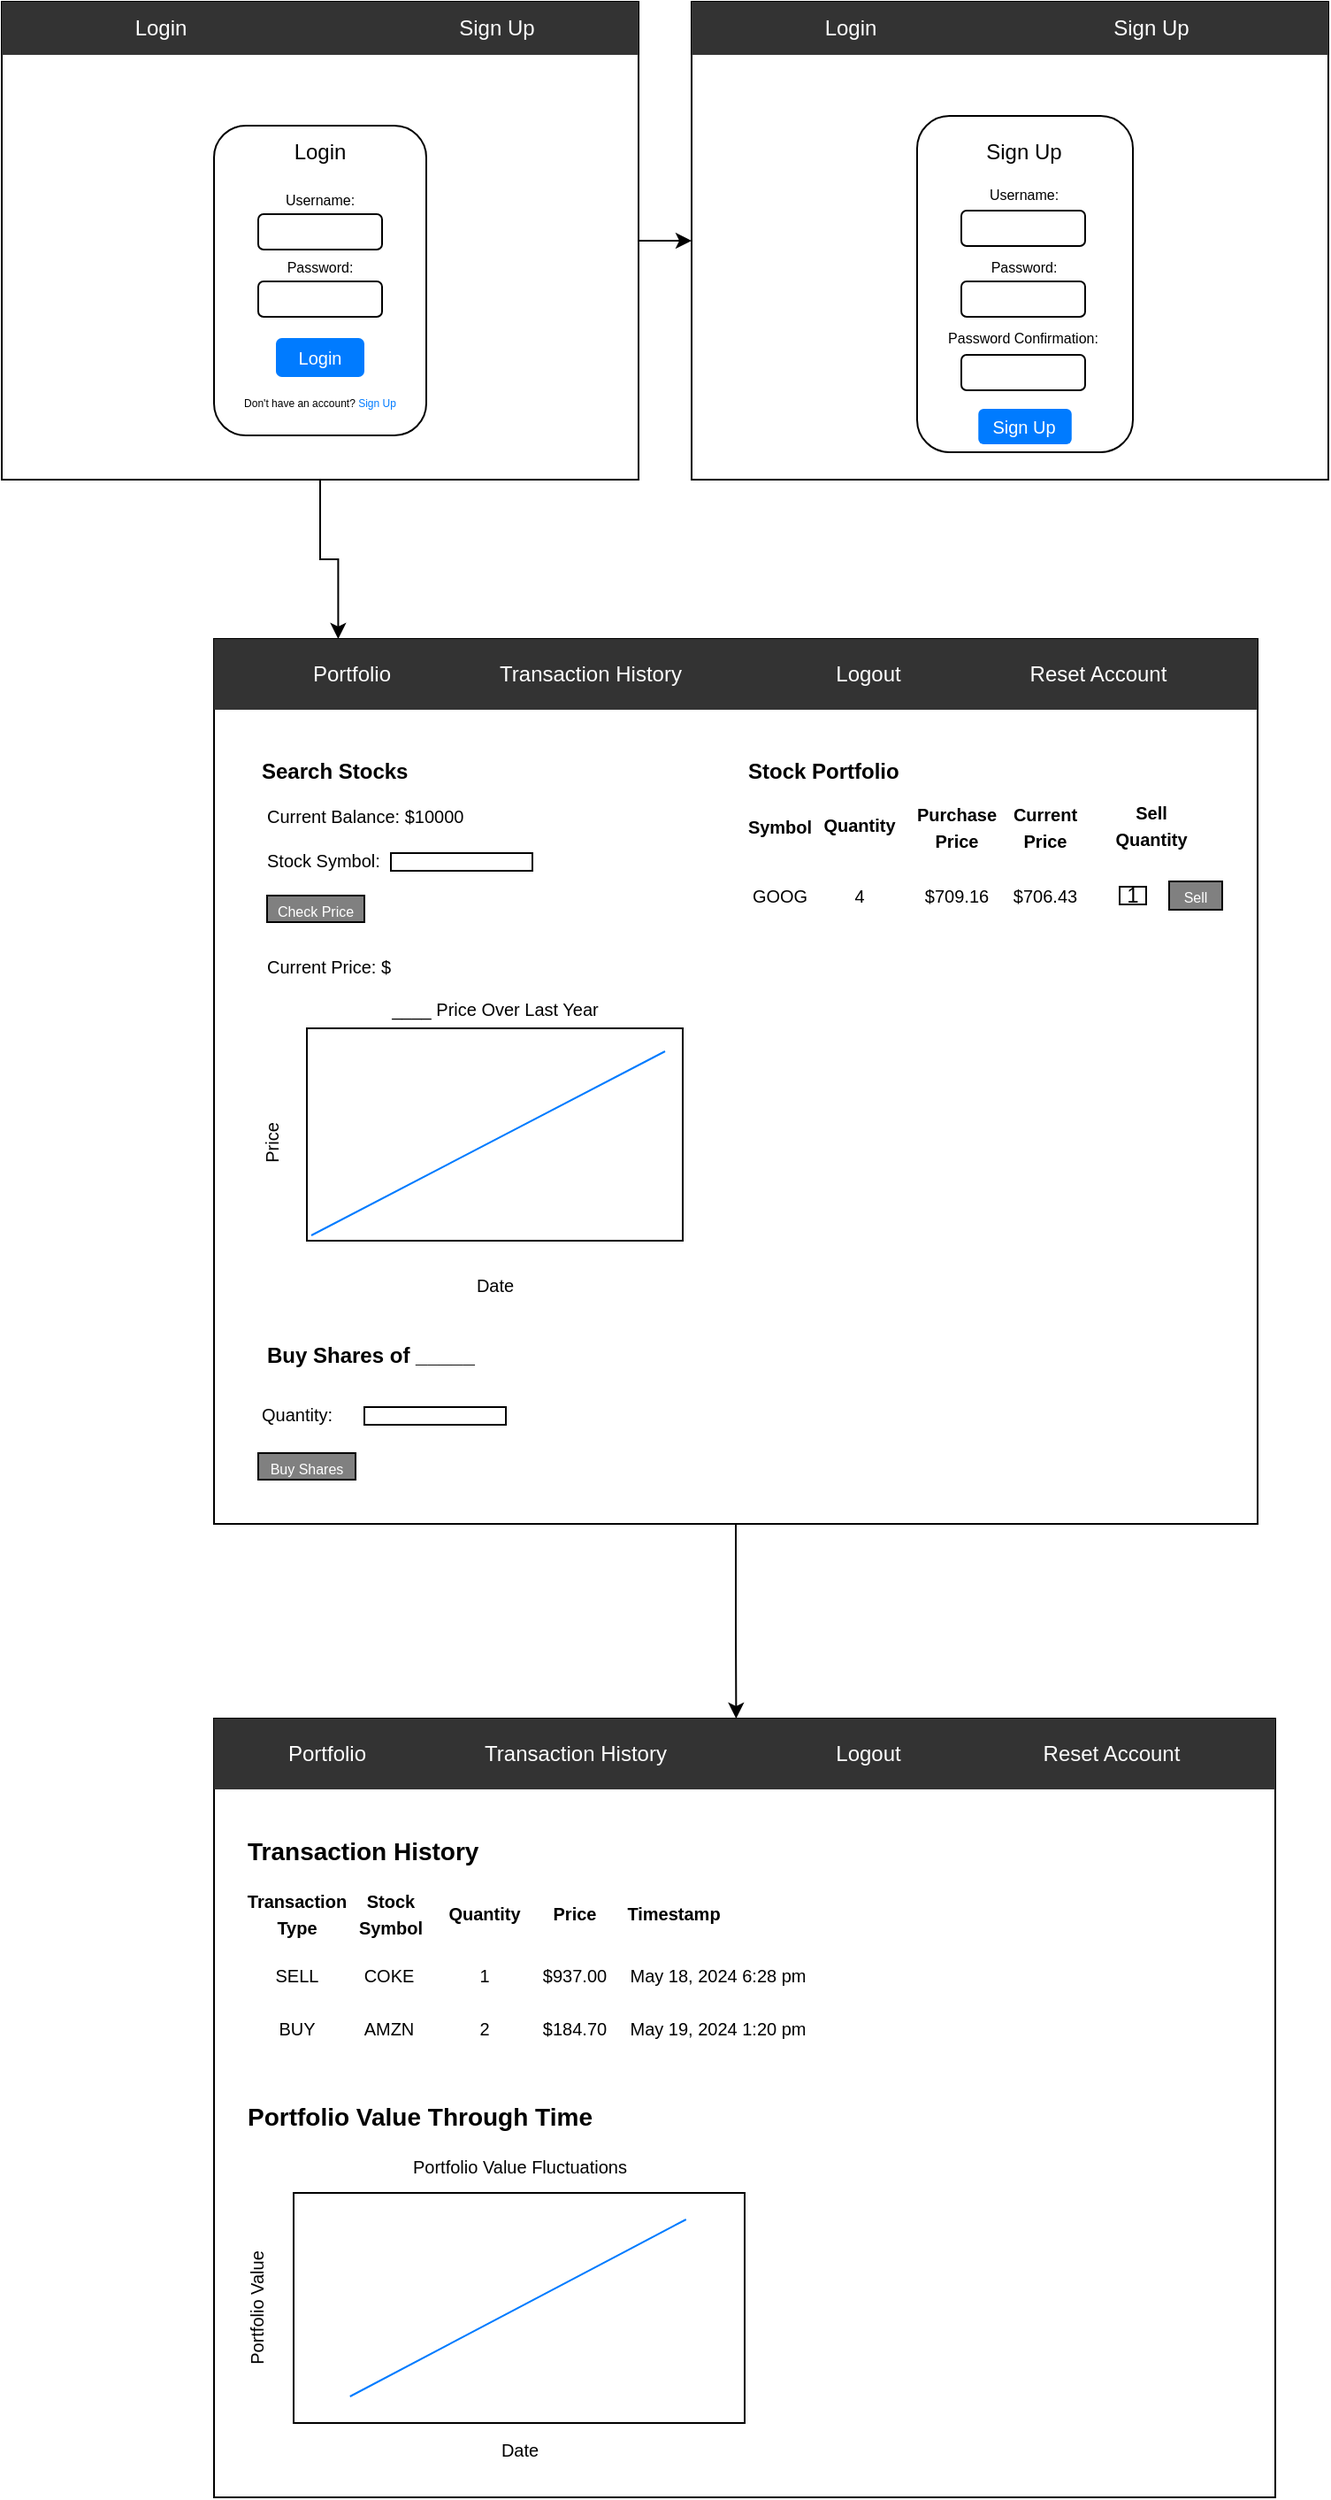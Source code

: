 <mxfile version="24.2.7" type="github">
  <diagram name="Page-1" id="GBpywzXx9X7mlj_AOQqi">
    <mxGraphModel dx="1140" dy="686" grid="1" gridSize="10" guides="1" tooltips="1" connect="1" arrows="1" fold="1" page="1" pageScale="1" pageWidth="850" pageHeight="1100" math="0" shadow="0">
      <root>
        <mxCell id="0" />
        <mxCell id="1" parent="0" />
        <mxCell id="Su9zjxDqTyKbYKj4JAG7-88" style="edgeStyle=orthogonalEdgeStyle;rounded=0;orthogonalLoop=1;jettySize=auto;html=1;exitX=1;exitY=0.5;exitDx=0;exitDy=0;entryX=0;entryY=0.5;entryDx=0;entryDy=0;" edge="1" parent="1" source="Su9zjxDqTyKbYKj4JAG7-1" target="Su9zjxDqTyKbYKj4JAG7-72">
          <mxGeometry relative="1" as="geometry" />
        </mxCell>
        <mxCell id="Su9zjxDqTyKbYKj4JAG7-1" value="" style="rounded=0;whiteSpace=wrap;html=1;strokeColor=default;" vertex="1" parent="1">
          <mxGeometry x="50" y="30" width="360" height="270" as="geometry" />
        </mxCell>
        <mxCell id="Su9zjxDqTyKbYKj4JAG7-2" value="" style="rounded=0;whiteSpace=wrap;html=1;fillColor=#333333;strokeColor=none;" vertex="1" parent="1">
          <mxGeometry x="50" y="30" width="360" height="30" as="geometry" />
        </mxCell>
        <mxCell id="Su9zjxDqTyKbYKj4JAG7-3" value="&lt;font color=&quot;#ffffff&quot;&gt;Login&lt;/font&gt;" style="text;html=1;align=center;verticalAlign=middle;whiteSpace=wrap;rounded=0;" vertex="1" parent="1">
          <mxGeometry x="110" y="30" width="60" height="30" as="geometry" />
        </mxCell>
        <mxCell id="Su9zjxDqTyKbYKj4JAG7-4" value="&lt;font color=&quot;#ffffff&quot;&gt;Sign Up&lt;/font&gt;" style="text;html=1;align=center;verticalAlign=middle;whiteSpace=wrap;rounded=0;" vertex="1" parent="1">
          <mxGeometry x="300" y="30" width="60" height="30" as="geometry" />
        </mxCell>
        <mxCell id="Su9zjxDqTyKbYKj4JAG7-6" value="" style="rounded=1;whiteSpace=wrap;html=1;rotation=90;" vertex="1" parent="1">
          <mxGeometry x="142.5" y="127.5" width="175" height="120" as="geometry" />
        </mxCell>
        <mxCell id="Su9zjxDqTyKbYKj4JAG7-7" value="Login" style="text;html=1;align=center;verticalAlign=middle;whiteSpace=wrap;rounded=0;" vertex="1" parent="1">
          <mxGeometry x="200" y="100" width="60" height="30" as="geometry" />
        </mxCell>
        <mxCell id="Su9zjxDqTyKbYKj4JAG7-9" value="" style="rounded=1;whiteSpace=wrap;html=1;" vertex="1" parent="1">
          <mxGeometry x="195" y="150" width="70" height="20" as="geometry" />
        </mxCell>
        <mxCell id="Su9zjxDqTyKbYKj4JAG7-10" value="" style="rounded=1;whiteSpace=wrap;html=1;" vertex="1" parent="1">
          <mxGeometry x="195" y="188" width="70" height="20" as="geometry" />
        </mxCell>
        <mxCell id="Su9zjxDqTyKbYKj4JAG7-11" value="&lt;font style=&quot;font-size: 8px;&quot;&gt;Username:&lt;/font&gt;" style="text;html=1;align=center;verticalAlign=middle;whiteSpace=wrap;rounded=0;" vertex="1" parent="1">
          <mxGeometry x="200" y="126" width="60" height="30" as="geometry" />
        </mxCell>
        <mxCell id="Su9zjxDqTyKbYKj4JAG7-12" value="&lt;font style=&quot;font-size: 8px;&quot;&gt;Password:&lt;/font&gt;" style="text;html=1;align=center;verticalAlign=middle;whiteSpace=wrap;rounded=0;" vertex="1" parent="1">
          <mxGeometry x="200" y="164" width="60" height="30" as="geometry" />
        </mxCell>
        <mxCell id="Su9zjxDqTyKbYKj4JAG7-13" value="" style="rounded=1;whiteSpace=wrap;html=1;strokeColor=none;fillColor=#007BFF;" vertex="1" parent="1">
          <mxGeometry x="205" y="220" width="50" height="22" as="geometry" />
        </mxCell>
        <mxCell id="Su9zjxDqTyKbYKj4JAG7-14" value="&lt;font style=&quot;font-size: 10px;&quot; color=&quot;#ffffff&quot;&gt;Login&lt;/font&gt;" style="text;html=1;align=center;verticalAlign=middle;whiteSpace=wrap;rounded=0;" vertex="1" parent="1">
          <mxGeometry x="200" y="216" width="60" height="30" as="geometry" />
        </mxCell>
        <mxCell id="Su9zjxDqTyKbYKj4JAG7-15" value="&lt;font style=&quot;font-size: 6px;&quot;&gt;Don&#39;t have an account? &lt;font color=&quot;#007bff&quot;&gt;Sign Up&lt;/font&gt;&lt;/font&gt;" style="text;html=1;align=center;verticalAlign=middle;whiteSpace=wrap;rounded=0;" vertex="1" parent="1">
          <mxGeometry x="175" y="240" width="110" height="30" as="geometry" />
        </mxCell>
        <mxCell id="Su9zjxDqTyKbYKj4JAG7-16" value="" style="rounded=0;whiteSpace=wrap;html=1;" vertex="1" parent="1">
          <mxGeometry x="170" y="390" width="590" height="500" as="geometry" />
        </mxCell>
        <mxCell id="Su9zjxDqTyKbYKj4JAG7-17" value="" style="rounded=0;whiteSpace=wrap;html=1;strokeColor=none;fillColor=#333333;" vertex="1" parent="1">
          <mxGeometry x="170" y="390" width="590" height="40" as="geometry" />
        </mxCell>
        <mxCell id="Su9zjxDqTyKbYKj4JAG7-18" value="&lt;font color=&quot;#ffffff&quot;&gt;Portfolio&lt;/font&gt;" style="text;html=1;align=center;verticalAlign=middle;whiteSpace=wrap;rounded=0;" vertex="1" parent="1">
          <mxGeometry x="217.5" y="395" width="60" height="30" as="geometry" />
        </mxCell>
        <mxCell id="Su9zjxDqTyKbYKj4JAG7-19" value="&lt;font color=&quot;#ffffff&quot;&gt;Transaction History&lt;/font&gt;" style="text;html=1;align=center;verticalAlign=middle;whiteSpace=wrap;rounded=0;" vertex="1" parent="1">
          <mxGeometry x="327.5" y="395" width="110" height="30" as="geometry" />
        </mxCell>
        <mxCell id="Su9zjxDqTyKbYKj4JAG7-20" value="&lt;font color=&quot;#ffffff&quot;&gt;Logout&lt;/font&gt;" style="text;html=1;align=center;verticalAlign=middle;whiteSpace=wrap;rounded=0;" vertex="1" parent="1">
          <mxGeometry x="510" y="395" width="60" height="30" as="geometry" />
        </mxCell>
        <mxCell id="Su9zjxDqTyKbYKj4JAG7-21" value="&lt;font color=&quot;#ffffff&quot;&gt;Reset Account&lt;/font&gt;" style="text;html=1;align=center;verticalAlign=middle;whiteSpace=wrap;rounded=0;" vertex="1" parent="1">
          <mxGeometry x="630" y="395" width="80" height="30" as="geometry" />
        </mxCell>
        <mxCell id="Su9zjxDqTyKbYKj4JAG7-22" value="&lt;b&gt;Search Stocks&lt;/b&gt;" style="text;html=1;align=left;verticalAlign=middle;whiteSpace=wrap;rounded=0;" vertex="1" parent="1">
          <mxGeometry x="195" y="450" width="105" height="30" as="geometry" />
        </mxCell>
        <mxCell id="Su9zjxDqTyKbYKj4JAG7-23" value="&lt;font style=&quot;font-size: 10px;&quot;&gt;Current Balance: $10000&lt;/font&gt;" style="text;html=1;align=left;verticalAlign=middle;whiteSpace=wrap;rounded=0;" vertex="1" parent="1">
          <mxGeometry x="197.5" y="475" width="170" height="30" as="geometry" />
        </mxCell>
        <mxCell id="Su9zjxDqTyKbYKj4JAG7-24" value="" style="rounded=0;whiteSpace=wrap;html=1;" vertex="1" parent="1">
          <mxGeometry x="270" y="511" width="80" height="10" as="geometry" />
        </mxCell>
        <mxCell id="Su9zjxDqTyKbYKj4JAG7-25" value="&lt;font style=&quot;font-size: 10px;&quot;&gt;Stock Symbol:&amp;nbsp;&lt;/font&gt;" style="text;html=1;align=left;verticalAlign=middle;whiteSpace=wrap;rounded=0;" vertex="1" parent="1">
          <mxGeometry x="197.5" y="500" width="130" height="30" as="geometry" />
        </mxCell>
        <mxCell id="Su9zjxDqTyKbYKj4JAG7-26" value="&lt;font style=&quot;font-size: 8px;&quot; color=&quot;#ffffff&quot;&gt;Check Price&lt;/font&gt;" style="rounded=0;whiteSpace=wrap;html=1;fillColor=#808080;" vertex="1" parent="1">
          <mxGeometry x="200" y="535" width="55" height="15" as="geometry" />
        </mxCell>
        <mxCell id="Su9zjxDqTyKbYKj4JAG7-27" value="&lt;font style=&quot;font-size: 10px;&quot;&gt;Current Price: $&lt;/font&gt;" style="text;html=1;align=left;verticalAlign=middle;whiteSpace=wrap;rounded=0;" vertex="1" parent="1">
          <mxGeometry x="197.5" y="560" width="155" height="30" as="geometry" />
        </mxCell>
        <mxCell id="Su9zjxDqTyKbYKj4JAG7-28" value="" style="rounded=0;whiteSpace=wrap;html=1;" vertex="1" parent="1">
          <mxGeometry x="222.5" y="610" width="212.5" height="120" as="geometry" />
        </mxCell>
        <mxCell id="Su9zjxDqTyKbYKj4JAG7-29" value="&lt;font style=&quot;font-size: 10px;&quot;&gt;Price&lt;/font&gt;" style="text;html=1;align=center;verticalAlign=middle;whiteSpace=wrap;rounded=0;rotation=-90;" vertex="1" parent="1">
          <mxGeometry x="172.5" y="660" width="60" height="30" as="geometry" />
        </mxCell>
        <mxCell id="Su9zjxDqTyKbYKj4JAG7-30" value="&lt;font style=&quot;font-size: 10px;&quot;&gt;Date&lt;/font&gt;" style="text;html=1;align=center;verticalAlign=middle;whiteSpace=wrap;rounded=0;" vertex="1" parent="1">
          <mxGeometry x="298.75" y="740" width="60" height="30" as="geometry" />
        </mxCell>
        <mxCell id="Su9zjxDqTyKbYKj4JAG7-31" value="&lt;b&gt;Buy Shares of _____&lt;/b&gt;" style="text;html=1;align=left;verticalAlign=middle;whiteSpace=wrap;rounded=0;" vertex="1" parent="1">
          <mxGeometry x="197.5" y="780" width="185" height="30" as="geometry" />
        </mxCell>
        <mxCell id="Su9zjxDqTyKbYKj4JAG7-33" value="&lt;font style=&quot;font-size: 10px;&quot;&gt;Quantity:&lt;/font&gt;" style="text;html=1;align=left;verticalAlign=middle;whiteSpace=wrap;rounded=0;" vertex="1" parent="1">
          <mxGeometry x="195" y="813" width="130" height="30" as="geometry" />
        </mxCell>
        <mxCell id="Su9zjxDqTyKbYKj4JAG7-39" value="" style="endArrow=none;html=1;rounded=0;strokeColor=#007BFF;" edge="1" parent="1">
          <mxGeometry width="50" height="50" relative="1" as="geometry">
            <mxPoint x="225" y="727" as="sourcePoint" />
            <mxPoint x="425" y="623" as="targetPoint" />
          </mxGeometry>
        </mxCell>
        <mxCell id="Su9zjxDqTyKbYKj4JAG7-40" value="" style="rounded=0;whiteSpace=wrap;html=1;" vertex="1" parent="1">
          <mxGeometry x="255" y="824" width="80" height="10" as="geometry" />
        </mxCell>
        <mxCell id="Su9zjxDqTyKbYKj4JAG7-41" value="&lt;font style=&quot;font-size: 8px;&quot; color=&quot;#ffffff&quot;&gt;Buy Shares&lt;/font&gt;" style="rounded=0;whiteSpace=wrap;html=1;fillColor=#808080;" vertex="1" parent="1">
          <mxGeometry x="195" y="850" width="55" height="15" as="geometry" />
        </mxCell>
        <mxCell id="Su9zjxDqTyKbYKj4JAG7-43" value="&lt;b&gt;Stock Portfolio&lt;/b&gt;" style="text;html=1;align=left;verticalAlign=middle;whiteSpace=wrap;rounded=0;" vertex="1" parent="1">
          <mxGeometry x="470" y="450" width="110" height="30" as="geometry" />
        </mxCell>
        <mxCell id="Su9zjxDqTyKbYKj4JAG7-57" value="&lt;font style=&quot;font-size: 10px;&quot;&gt;____ Price Over Last Year&lt;/font&gt;" style="text;html=1;align=center;verticalAlign=middle;whiteSpace=wrap;rounded=0;" vertex="1" parent="1">
          <mxGeometry x="263.75" y="584" width="130" height="30" as="geometry" />
        </mxCell>
        <mxCell id="Su9zjxDqTyKbYKj4JAG7-58" value="&lt;font style=&quot;font-size: 10px;&quot;&gt;&lt;b&gt;Symbol&lt;/b&gt;&lt;/font&gt;" style="text;html=1;align=center;verticalAlign=middle;whiteSpace=wrap;rounded=0;" vertex="1" parent="1">
          <mxGeometry x="460" y="481" width="60" height="30" as="geometry" />
        </mxCell>
        <mxCell id="Su9zjxDqTyKbYKj4JAG7-59" value="&lt;font style=&quot;font-size: 10px;&quot;&gt;&lt;b&gt;Quantity&lt;/b&gt;&lt;/font&gt;" style="text;html=1;align=center;verticalAlign=middle;whiteSpace=wrap;rounded=0;" vertex="1" parent="1">
          <mxGeometry x="505" y="480" width="60" height="30" as="geometry" />
        </mxCell>
        <mxCell id="Su9zjxDqTyKbYKj4JAG7-60" value="&lt;font style=&quot;font-size: 10px;&quot;&gt;&lt;b&gt;Purchase Price&lt;/b&gt;&lt;/font&gt;" style="text;html=1;align=center;verticalAlign=middle;whiteSpace=wrap;rounded=0;" vertex="1" parent="1">
          <mxGeometry x="560" y="481" width="60" height="30" as="geometry" />
        </mxCell>
        <mxCell id="Su9zjxDqTyKbYKj4JAG7-61" value="&lt;font style=&quot;font-size: 10px;&quot;&gt;&lt;b&gt;Current Price&lt;/b&gt;&lt;/font&gt;" style="text;html=1;align=center;verticalAlign=middle;whiteSpace=wrap;rounded=0;" vertex="1" parent="1">
          <mxGeometry x="610" y="481" width="60" height="30" as="geometry" />
        </mxCell>
        <mxCell id="Su9zjxDqTyKbYKj4JAG7-62" value="&lt;font style=&quot;font-size: 10px;&quot;&gt;&lt;b&gt;Sell Quantity&lt;/b&gt;&lt;/font&gt;" style="text;html=1;align=center;verticalAlign=middle;whiteSpace=wrap;rounded=0;" vertex="1" parent="1">
          <mxGeometry x="670" y="480" width="60" height="30" as="geometry" />
        </mxCell>
        <mxCell id="Su9zjxDqTyKbYKj4JAG7-64" value="&lt;font style=&quot;font-size: 10px;&quot;&gt;GOOG&lt;/font&gt;" style="text;html=1;align=center;verticalAlign=middle;whiteSpace=wrap;rounded=0;" vertex="1" parent="1">
          <mxGeometry x="460" y="520" width="60" height="30" as="geometry" />
        </mxCell>
        <mxCell id="Su9zjxDqTyKbYKj4JAG7-65" value="&lt;font style=&quot;font-size: 10px;&quot;&gt;4&lt;/font&gt;" style="text;html=1;align=center;verticalAlign=middle;whiteSpace=wrap;rounded=0;" vertex="1" parent="1">
          <mxGeometry x="505" y="520" width="60" height="30" as="geometry" />
        </mxCell>
        <mxCell id="Su9zjxDqTyKbYKj4JAG7-66" value="&lt;font style=&quot;font-size: 10px;&quot;&gt;$709.16&lt;/font&gt;" style="text;html=1;align=center;verticalAlign=middle;whiteSpace=wrap;rounded=0;" vertex="1" parent="1">
          <mxGeometry x="560" y="520" width="60" height="30" as="geometry" />
        </mxCell>
        <mxCell id="Su9zjxDqTyKbYKj4JAG7-67" value="&lt;font style=&quot;font-size: 10px;&quot;&gt;$706.43&lt;/font&gt;" style="text;html=1;align=center;verticalAlign=middle;whiteSpace=wrap;rounded=0;" vertex="1" parent="1">
          <mxGeometry x="610" y="520" width="60" height="30" as="geometry" />
        </mxCell>
        <mxCell id="Su9zjxDqTyKbYKj4JAG7-68" value="1" style="rounded=0;whiteSpace=wrap;html=1;" vertex="1" parent="1">
          <mxGeometry x="682" y="530" width="15" height="10" as="geometry" />
        </mxCell>
        <mxCell id="Su9zjxDqTyKbYKj4JAG7-69" value="&lt;font color=&quot;#ffffff&quot;&gt;&lt;span style=&quot;font-size: 8px;&quot;&gt;Sell&lt;/span&gt;&lt;/font&gt;" style="rounded=0;whiteSpace=wrap;html=1;fillColor=#808080;" vertex="1" parent="1">
          <mxGeometry x="710" y="527" width="30" height="16" as="geometry" />
        </mxCell>
        <mxCell id="Su9zjxDqTyKbYKj4JAG7-71" value="" style="rounded=0;whiteSpace=wrap;html=1;" vertex="1" parent="1">
          <mxGeometry x="170" y="1000" width="600" height="440" as="geometry" />
        </mxCell>
        <mxCell id="Su9zjxDqTyKbYKj4JAG7-72" value="" style="rounded=0;whiteSpace=wrap;html=1;" vertex="1" parent="1">
          <mxGeometry x="440" y="30" width="360" height="270" as="geometry" />
        </mxCell>
        <mxCell id="Su9zjxDqTyKbYKj4JAG7-73" value="" style="rounded=0;whiteSpace=wrap;html=1;fillColor=#333333;gradientColor=none;strokeColor=none;" vertex="1" parent="1">
          <mxGeometry x="440" y="30" width="360" height="30" as="geometry" />
        </mxCell>
        <mxCell id="Su9zjxDqTyKbYKj4JAG7-74" value="&lt;font color=&quot;#ffffff&quot;&gt;Login&lt;/font&gt;" style="text;html=1;align=center;verticalAlign=middle;whiteSpace=wrap;rounded=0;" vertex="1" parent="1">
          <mxGeometry x="500" y="30" width="60" height="30" as="geometry" />
        </mxCell>
        <mxCell id="Su9zjxDqTyKbYKj4JAG7-75" value="&lt;font color=&quot;#ffffff&quot;&gt;Sign Up&lt;/font&gt;" style="text;html=1;align=center;verticalAlign=middle;whiteSpace=wrap;rounded=0;" vertex="1" parent="1">
          <mxGeometry x="670" y="30" width="60" height="30" as="geometry" />
        </mxCell>
        <mxCell id="Su9zjxDqTyKbYKj4JAG7-76" value="" style="rounded=1;whiteSpace=wrap;html=1;rotation=90;" vertex="1" parent="1">
          <mxGeometry x="533.5" y="128.5" width="190" height="122" as="geometry" />
        </mxCell>
        <mxCell id="Su9zjxDqTyKbYKj4JAG7-77" value="Sign Up" style="text;html=1;align=center;verticalAlign=middle;whiteSpace=wrap;rounded=0;" vertex="1" parent="1">
          <mxGeometry x="597.5" y="100" width="60" height="30" as="geometry" />
        </mxCell>
        <mxCell id="Su9zjxDqTyKbYKj4JAG7-78" value="&lt;font style=&quot;font-size: 8px;&quot;&gt;Username:&lt;/font&gt;" style="text;html=1;align=center;verticalAlign=middle;whiteSpace=wrap;rounded=0;" vertex="1" parent="1">
          <mxGeometry x="597.5" y="123" width="60" height="30" as="geometry" />
        </mxCell>
        <mxCell id="Su9zjxDqTyKbYKj4JAG7-79" value="" style="rounded=1;whiteSpace=wrap;html=1;" vertex="1" parent="1">
          <mxGeometry x="592.5" y="148" width="70" height="20" as="geometry" />
        </mxCell>
        <mxCell id="Su9zjxDqTyKbYKj4JAG7-80" value="&lt;font style=&quot;font-size: 8px;&quot;&gt;Password:&lt;/font&gt;" style="text;html=1;align=center;verticalAlign=middle;whiteSpace=wrap;rounded=0;" vertex="1" parent="1">
          <mxGeometry x="597.5" y="164" width="60" height="30" as="geometry" />
        </mxCell>
        <mxCell id="Su9zjxDqTyKbYKj4JAG7-81" value="" style="rounded=1;whiteSpace=wrap;html=1;" vertex="1" parent="1">
          <mxGeometry x="592.5" y="188" width="70" height="20" as="geometry" />
        </mxCell>
        <mxCell id="Su9zjxDqTyKbYKj4JAG7-82" value="" style="rounded=1;whiteSpace=wrap;html=1;" vertex="1" parent="1">
          <mxGeometry x="592.5" y="229.5" width="70" height="20" as="geometry" />
        </mxCell>
        <mxCell id="Su9zjxDqTyKbYKj4JAG7-83" value="&lt;font style=&quot;font-size: 8px;&quot;&gt;Password Confirmation:&lt;/font&gt;" style="text;html=1;align=center;verticalAlign=middle;whiteSpace=wrap;rounded=0;" vertex="1" parent="1">
          <mxGeometry x="581.25" y="204" width="92.5" height="30" as="geometry" />
        </mxCell>
        <mxCell id="Su9zjxDqTyKbYKj4JAG7-86" value="" style="rounded=1;whiteSpace=wrap;html=1;fillColor=#007BFF;strokeColor=none;" vertex="1" parent="1">
          <mxGeometry x="602.13" y="260" width="52.75" height="20" as="geometry" />
        </mxCell>
        <mxCell id="Su9zjxDqTyKbYKj4JAG7-87" value="&lt;font style=&quot;font-size: 10px;&quot; color=&quot;#ffffff&quot;&gt;Sign Up&lt;/font&gt;" style="text;html=1;align=center;verticalAlign=middle;whiteSpace=wrap;rounded=0;" vertex="1" parent="1">
          <mxGeometry x="597.5" y="255" width="60" height="30" as="geometry" />
        </mxCell>
        <mxCell id="Su9zjxDqTyKbYKj4JAG7-89" style="edgeStyle=orthogonalEdgeStyle;rounded=0;orthogonalLoop=1;jettySize=auto;html=1;exitX=0.5;exitY=1;exitDx=0;exitDy=0;entryX=0.119;entryY=0;entryDx=0;entryDy=0;entryPerimeter=0;" edge="1" parent="1" source="Su9zjxDqTyKbYKj4JAG7-1" target="Su9zjxDqTyKbYKj4JAG7-17">
          <mxGeometry relative="1" as="geometry" />
        </mxCell>
        <mxCell id="Su9zjxDqTyKbYKj4JAG7-90" style="edgeStyle=orthogonalEdgeStyle;rounded=0;orthogonalLoop=1;jettySize=auto;html=1;entryX=0.492;entryY=0;entryDx=0;entryDy=0;entryPerimeter=0;" edge="1" parent="1" source="Su9zjxDqTyKbYKj4JAG7-16" target="Su9zjxDqTyKbYKj4JAG7-71">
          <mxGeometry relative="1" as="geometry" />
        </mxCell>
        <mxCell id="Su9zjxDqTyKbYKj4JAG7-91" value="" style="rounded=0;whiteSpace=wrap;html=1;strokeColor=none;fillColor=#333333;" vertex="1" parent="1">
          <mxGeometry x="170" y="1000" width="600" height="40" as="geometry" />
        </mxCell>
        <mxCell id="Su9zjxDqTyKbYKj4JAG7-92" value="&lt;font color=&quot;#ffffff&quot;&gt;Portfolio&lt;/font&gt;" style="text;html=1;align=center;verticalAlign=middle;whiteSpace=wrap;rounded=0;" vertex="1" parent="1">
          <mxGeometry x="203.75" y="1005" width="60" height="30" as="geometry" />
        </mxCell>
        <mxCell id="Su9zjxDqTyKbYKj4JAG7-93" value="&lt;font color=&quot;#ffffff&quot;&gt;Transaction History&lt;/font&gt;" style="text;html=1;align=center;verticalAlign=middle;whiteSpace=wrap;rounded=0;" vertex="1" parent="1">
          <mxGeometry x="307.5" y="1005" width="132.5" height="30" as="geometry" />
        </mxCell>
        <mxCell id="Su9zjxDqTyKbYKj4JAG7-94" value="&lt;font color=&quot;#ffffff&quot;&gt;Logout&lt;/font&gt;" style="text;html=1;align=center;verticalAlign=middle;whiteSpace=wrap;rounded=0;" vertex="1" parent="1">
          <mxGeometry x="510" y="1005" width="60" height="30" as="geometry" />
        </mxCell>
        <mxCell id="Su9zjxDqTyKbYKj4JAG7-95" value="&lt;font color=&quot;#ffffff&quot;&gt;Reset Account&lt;/font&gt;" style="text;html=1;align=center;verticalAlign=middle;whiteSpace=wrap;rounded=0;" vertex="1" parent="1">
          <mxGeometry x="631" y="1005" width="92.5" height="30" as="geometry" />
        </mxCell>
        <mxCell id="Su9zjxDqTyKbYKj4JAG7-96" value="&lt;b&gt;&lt;font style=&quot;font-size: 14px;&quot;&gt;Transaction History&lt;/font&gt;&lt;/b&gt;" style="text;html=1;align=left;verticalAlign=middle;whiteSpace=wrap;rounded=0;" vertex="1" parent="1">
          <mxGeometry x="186.88" y="1060" width="191.25" height="30" as="geometry" />
        </mxCell>
        <mxCell id="Su9zjxDqTyKbYKj4JAG7-97" value="&lt;font style=&quot;font-size: 10px;&quot;&gt;&lt;b&gt;Transaction Type&lt;/b&gt;&lt;/font&gt;" style="text;html=1;align=center;verticalAlign=middle;whiteSpace=wrap;rounded=0;" vertex="1" parent="1">
          <mxGeometry x="186.88" y="1090" width="60" height="40" as="geometry" />
        </mxCell>
        <mxCell id="Su9zjxDqTyKbYKj4JAG7-98" value="&lt;font style=&quot;font-size: 10px;&quot;&gt;&lt;b&gt;Stock Symbol&lt;/b&gt;&lt;/font&gt;" style="text;html=1;align=center;verticalAlign=middle;whiteSpace=wrap;rounded=0;" vertex="1" parent="1">
          <mxGeometry x="240" y="1090" width="60" height="40" as="geometry" />
        </mxCell>
        <mxCell id="Su9zjxDqTyKbYKj4JAG7-99" value="&lt;font style=&quot;font-size: 10px;&quot;&gt;&lt;b&gt;Quantity&lt;/b&gt;&lt;/font&gt;" style="text;html=1;align=center;verticalAlign=middle;whiteSpace=wrap;rounded=0;" vertex="1" parent="1">
          <mxGeometry x="292.5" y="1090" width="60" height="40" as="geometry" />
        </mxCell>
        <mxCell id="Su9zjxDqTyKbYKj4JAG7-100" value="&lt;font style=&quot;font-size: 10px;&quot;&gt;&lt;b&gt;Price&lt;/b&gt;&lt;/font&gt;" style="text;html=1;align=center;verticalAlign=middle;whiteSpace=wrap;rounded=0;" vertex="1" parent="1">
          <mxGeometry x="343.75" y="1090" width="60" height="40" as="geometry" />
        </mxCell>
        <mxCell id="Su9zjxDqTyKbYKj4JAG7-101" value="&lt;font style=&quot;font-size: 10px;&quot;&gt;&lt;b&gt;Timestamp&lt;/b&gt;&lt;/font&gt;" style="text;html=1;align=center;verticalAlign=middle;whiteSpace=wrap;rounded=0;" vertex="1" parent="1">
          <mxGeometry x="400" y="1090" width="60" height="40" as="geometry" />
        </mxCell>
        <mxCell id="Su9zjxDqTyKbYKj4JAG7-102" value="&lt;font style=&quot;font-size: 10px;&quot;&gt;SELL&lt;/font&gt;" style="text;html=1;align=center;verticalAlign=middle;whiteSpace=wrap;rounded=0;" vertex="1" parent="1">
          <mxGeometry x="186.88" y="1130" width="60" height="30" as="geometry" />
        </mxCell>
        <mxCell id="Su9zjxDqTyKbYKj4JAG7-103" value="&lt;font style=&quot;font-size: 10px;&quot;&gt;COKE&lt;/font&gt;" style="text;html=1;align=center;verticalAlign=middle;whiteSpace=wrap;rounded=0;" vertex="1" parent="1">
          <mxGeometry x="238.75" y="1130" width="60" height="30" as="geometry" />
        </mxCell>
        <mxCell id="Su9zjxDqTyKbYKj4JAG7-104" value="&lt;font style=&quot;font-size: 10px;&quot;&gt;1&lt;/font&gt;" style="text;html=1;align=center;verticalAlign=middle;whiteSpace=wrap;rounded=0;" vertex="1" parent="1">
          <mxGeometry x="292.5" y="1130" width="60" height="30" as="geometry" />
        </mxCell>
        <mxCell id="Su9zjxDqTyKbYKj4JAG7-105" value="&lt;font style=&quot;font-size: 10px;&quot;&gt;$937.00&lt;/font&gt;" style="text;html=1;align=center;verticalAlign=middle;whiteSpace=wrap;rounded=0;" vertex="1" parent="1">
          <mxGeometry x="343.75" y="1130" width="60" height="30" as="geometry" />
        </mxCell>
        <mxCell id="Su9zjxDqTyKbYKj4JAG7-106" value="&lt;font style=&quot;font-size: 10px;&quot;&gt;May 18, 2024 6:28 pm&lt;/font&gt;" style="text;html=1;align=center;verticalAlign=middle;whiteSpace=wrap;rounded=0;" vertex="1" parent="1">
          <mxGeometry x="400" y="1130" width="110" height="30" as="geometry" />
        </mxCell>
        <mxCell id="Su9zjxDqTyKbYKj4JAG7-107" value="&lt;font style=&quot;font-size: 10px;&quot;&gt;BUY&lt;/font&gt;" style="text;html=1;align=center;verticalAlign=middle;whiteSpace=wrap;rounded=0;" vertex="1" parent="1">
          <mxGeometry x="186.88" y="1160" width="60" height="30" as="geometry" />
        </mxCell>
        <mxCell id="Su9zjxDqTyKbYKj4JAG7-108" value="&lt;font style=&quot;font-size: 10px;&quot;&gt;AMZN&lt;/font&gt;" style="text;html=1;align=center;verticalAlign=middle;whiteSpace=wrap;rounded=0;" vertex="1" parent="1">
          <mxGeometry x="238.75" y="1160" width="60" height="30" as="geometry" />
        </mxCell>
        <mxCell id="Su9zjxDqTyKbYKj4JAG7-109" value="&lt;font style=&quot;font-size: 10px;&quot;&gt;2&lt;/font&gt;" style="text;html=1;align=center;verticalAlign=middle;whiteSpace=wrap;rounded=0;" vertex="1" parent="1">
          <mxGeometry x="292.5" y="1160" width="60" height="30" as="geometry" />
        </mxCell>
        <mxCell id="Su9zjxDqTyKbYKj4JAG7-110" value="&lt;font style=&quot;font-size: 10px;&quot;&gt;$184.70&lt;/font&gt;" style="text;html=1;align=center;verticalAlign=middle;whiteSpace=wrap;rounded=0;" vertex="1" parent="1">
          <mxGeometry x="343.75" y="1160" width="60" height="30" as="geometry" />
        </mxCell>
        <mxCell id="Su9zjxDqTyKbYKj4JAG7-111" value="&lt;font style=&quot;font-size: 10px;&quot;&gt;May 19, 2024 1:20 pm&lt;/font&gt;" style="text;html=1;align=center;verticalAlign=middle;whiteSpace=wrap;rounded=0;" vertex="1" parent="1">
          <mxGeometry x="400" y="1160" width="110" height="30" as="geometry" />
        </mxCell>
        <mxCell id="Su9zjxDqTyKbYKj4JAG7-112" value="&lt;b&gt;&lt;font style=&quot;font-size: 14px;&quot;&gt;Portfolio Value Through Time&lt;/font&gt;&lt;/b&gt;" style="text;html=1;align=left;verticalAlign=middle;whiteSpace=wrap;rounded=0;" vertex="1" parent="1">
          <mxGeometry x="186.88" y="1210" width="223.12" height="30" as="geometry" />
        </mxCell>
        <mxCell id="Su9zjxDqTyKbYKj4JAG7-113" value="" style="rounded=0;whiteSpace=wrap;html=1;" vertex="1" parent="1">
          <mxGeometry x="215" y="1268" width="255" height="130" as="geometry" />
        </mxCell>
        <mxCell id="Su9zjxDqTyKbYKj4JAG7-114" value="&lt;font style=&quot;font-size: 10px;&quot;&gt;Portfolio Value&lt;/font&gt;" style="text;html=1;align=center;verticalAlign=middle;whiteSpace=wrap;rounded=0;rotation=-90;" vertex="1" parent="1">
          <mxGeometry x="148.75" y="1318" width="90" height="30" as="geometry" />
        </mxCell>
        <mxCell id="Su9zjxDqTyKbYKj4JAG7-115" value="&lt;font style=&quot;font-size: 10px;&quot;&gt;Date&lt;/font&gt;" style="text;html=1;align=center;verticalAlign=middle;whiteSpace=wrap;rounded=0;" vertex="1" parent="1">
          <mxGeometry x="312.5" y="1398" width="60" height="30" as="geometry" />
        </mxCell>
        <mxCell id="Su9zjxDqTyKbYKj4JAG7-116" value="" style="endArrow=none;html=1;rounded=0;strokeColor=#007BFF;" edge="1" parent="1">
          <mxGeometry width="50" height="50" relative="1" as="geometry">
            <mxPoint x="246.88" y="1383" as="sourcePoint" />
            <mxPoint x="436.88" y="1283" as="targetPoint" />
          </mxGeometry>
        </mxCell>
        <mxCell id="Su9zjxDqTyKbYKj4JAG7-117" value="&lt;font style=&quot;font-size: 10px;&quot;&gt;Portfolio Value Fluctuations&lt;/font&gt;" style="text;html=1;align=center;verticalAlign=middle;whiteSpace=wrap;rounded=0;" vertex="1" parent="1">
          <mxGeometry x="273.75" y="1238" width="137.5" height="30" as="geometry" />
        </mxCell>
      </root>
    </mxGraphModel>
  </diagram>
</mxfile>
